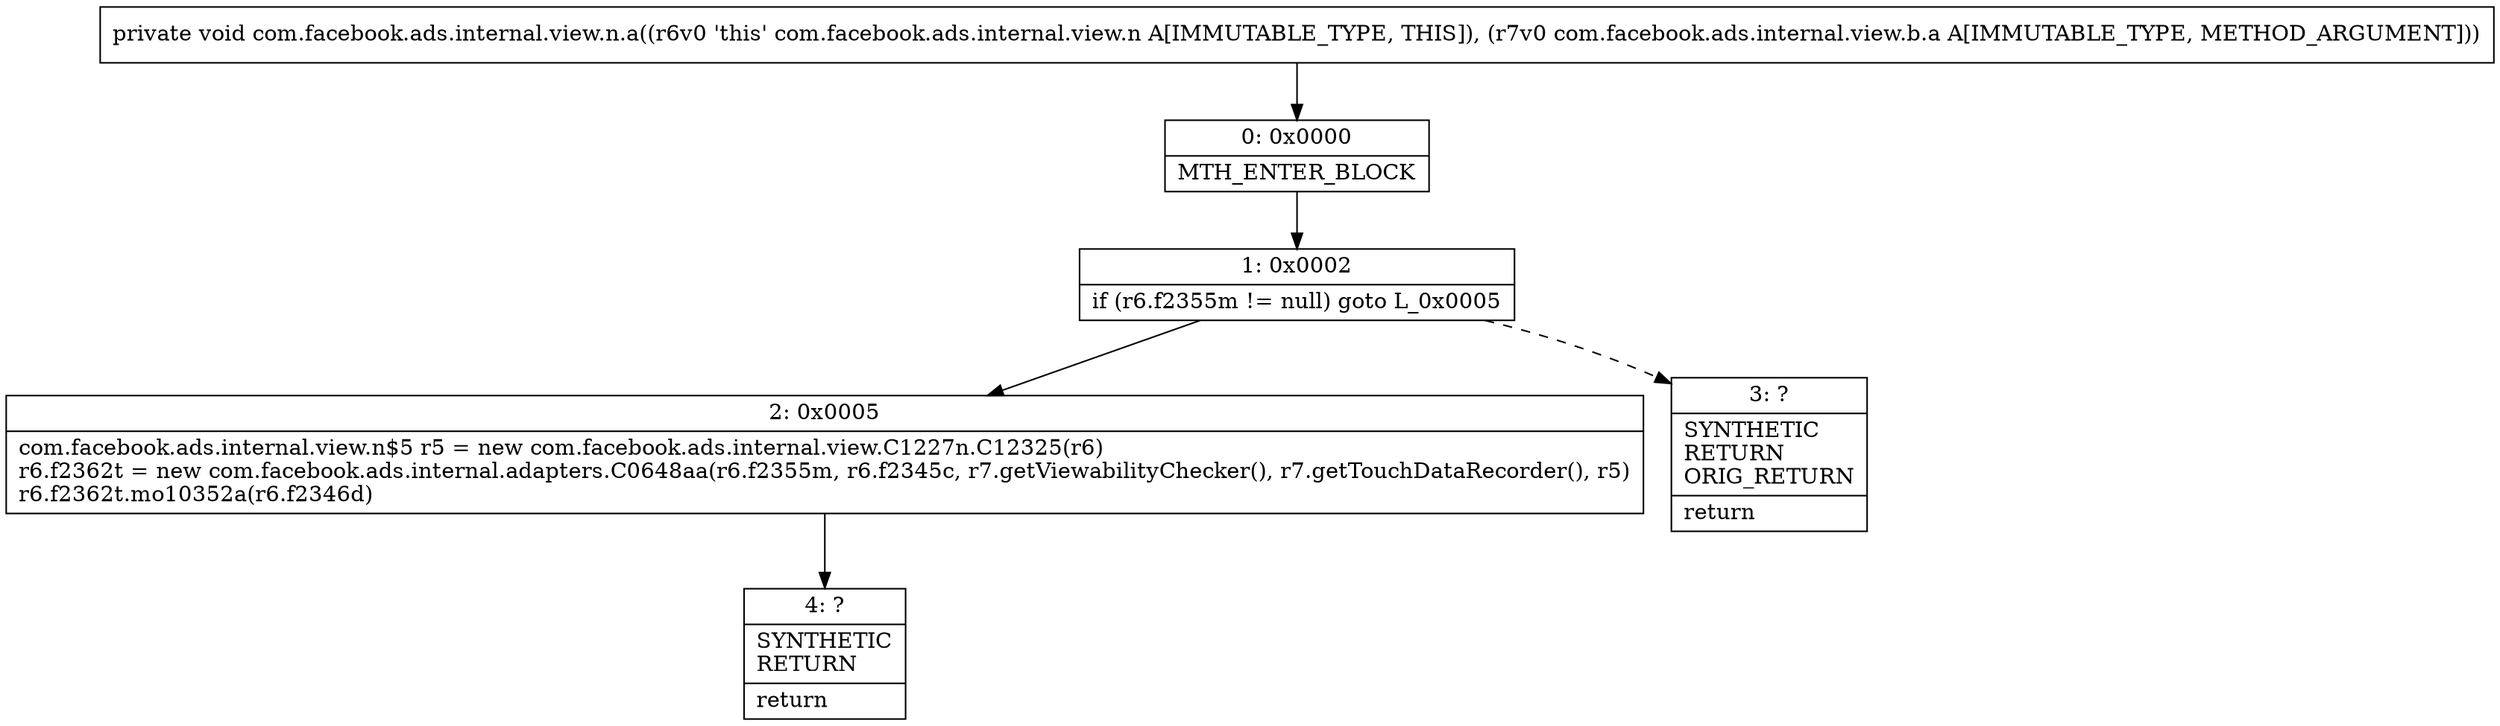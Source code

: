 digraph "CFG forcom.facebook.ads.internal.view.n.a(Lcom\/facebook\/ads\/internal\/view\/b\/a;)V" {
Node_0 [shape=record,label="{0\:\ 0x0000|MTH_ENTER_BLOCK\l}"];
Node_1 [shape=record,label="{1\:\ 0x0002|if (r6.f2355m != null) goto L_0x0005\l}"];
Node_2 [shape=record,label="{2\:\ 0x0005|com.facebook.ads.internal.view.n$5 r5 = new com.facebook.ads.internal.view.C1227n.C12325(r6)\lr6.f2362t = new com.facebook.ads.internal.adapters.C0648aa(r6.f2355m, r6.f2345c, r7.getViewabilityChecker(), r7.getTouchDataRecorder(), r5)\lr6.f2362t.mo10352a(r6.f2346d)\l}"];
Node_3 [shape=record,label="{3\:\ ?|SYNTHETIC\lRETURN\lORIG_RETURN\l|return\l}"];
Node_4 [shape=record,label="{4\:\ ?|SYNTHETIC\lRETURN\l|return\l}"];
MethodNode[shape=record,label="{private void com.facebook.ads.internal.view.n.a((r6v0 'this' com.facebook.ads.internal.view.n A[IMMUTABLE_TYPE, THIS]), (r7v0 com.facebook.ads.internal.view.b.a A[IMMUTABLE_TYPE, METHOD_ARGUMENT])) }"];
MethodNode -> Node_0;
Node_0 -> Node_1;
Node_1 -> Node_2;
Node_1 -> Node_3[style=dashed];
Node_2 -> Node_4;
}

